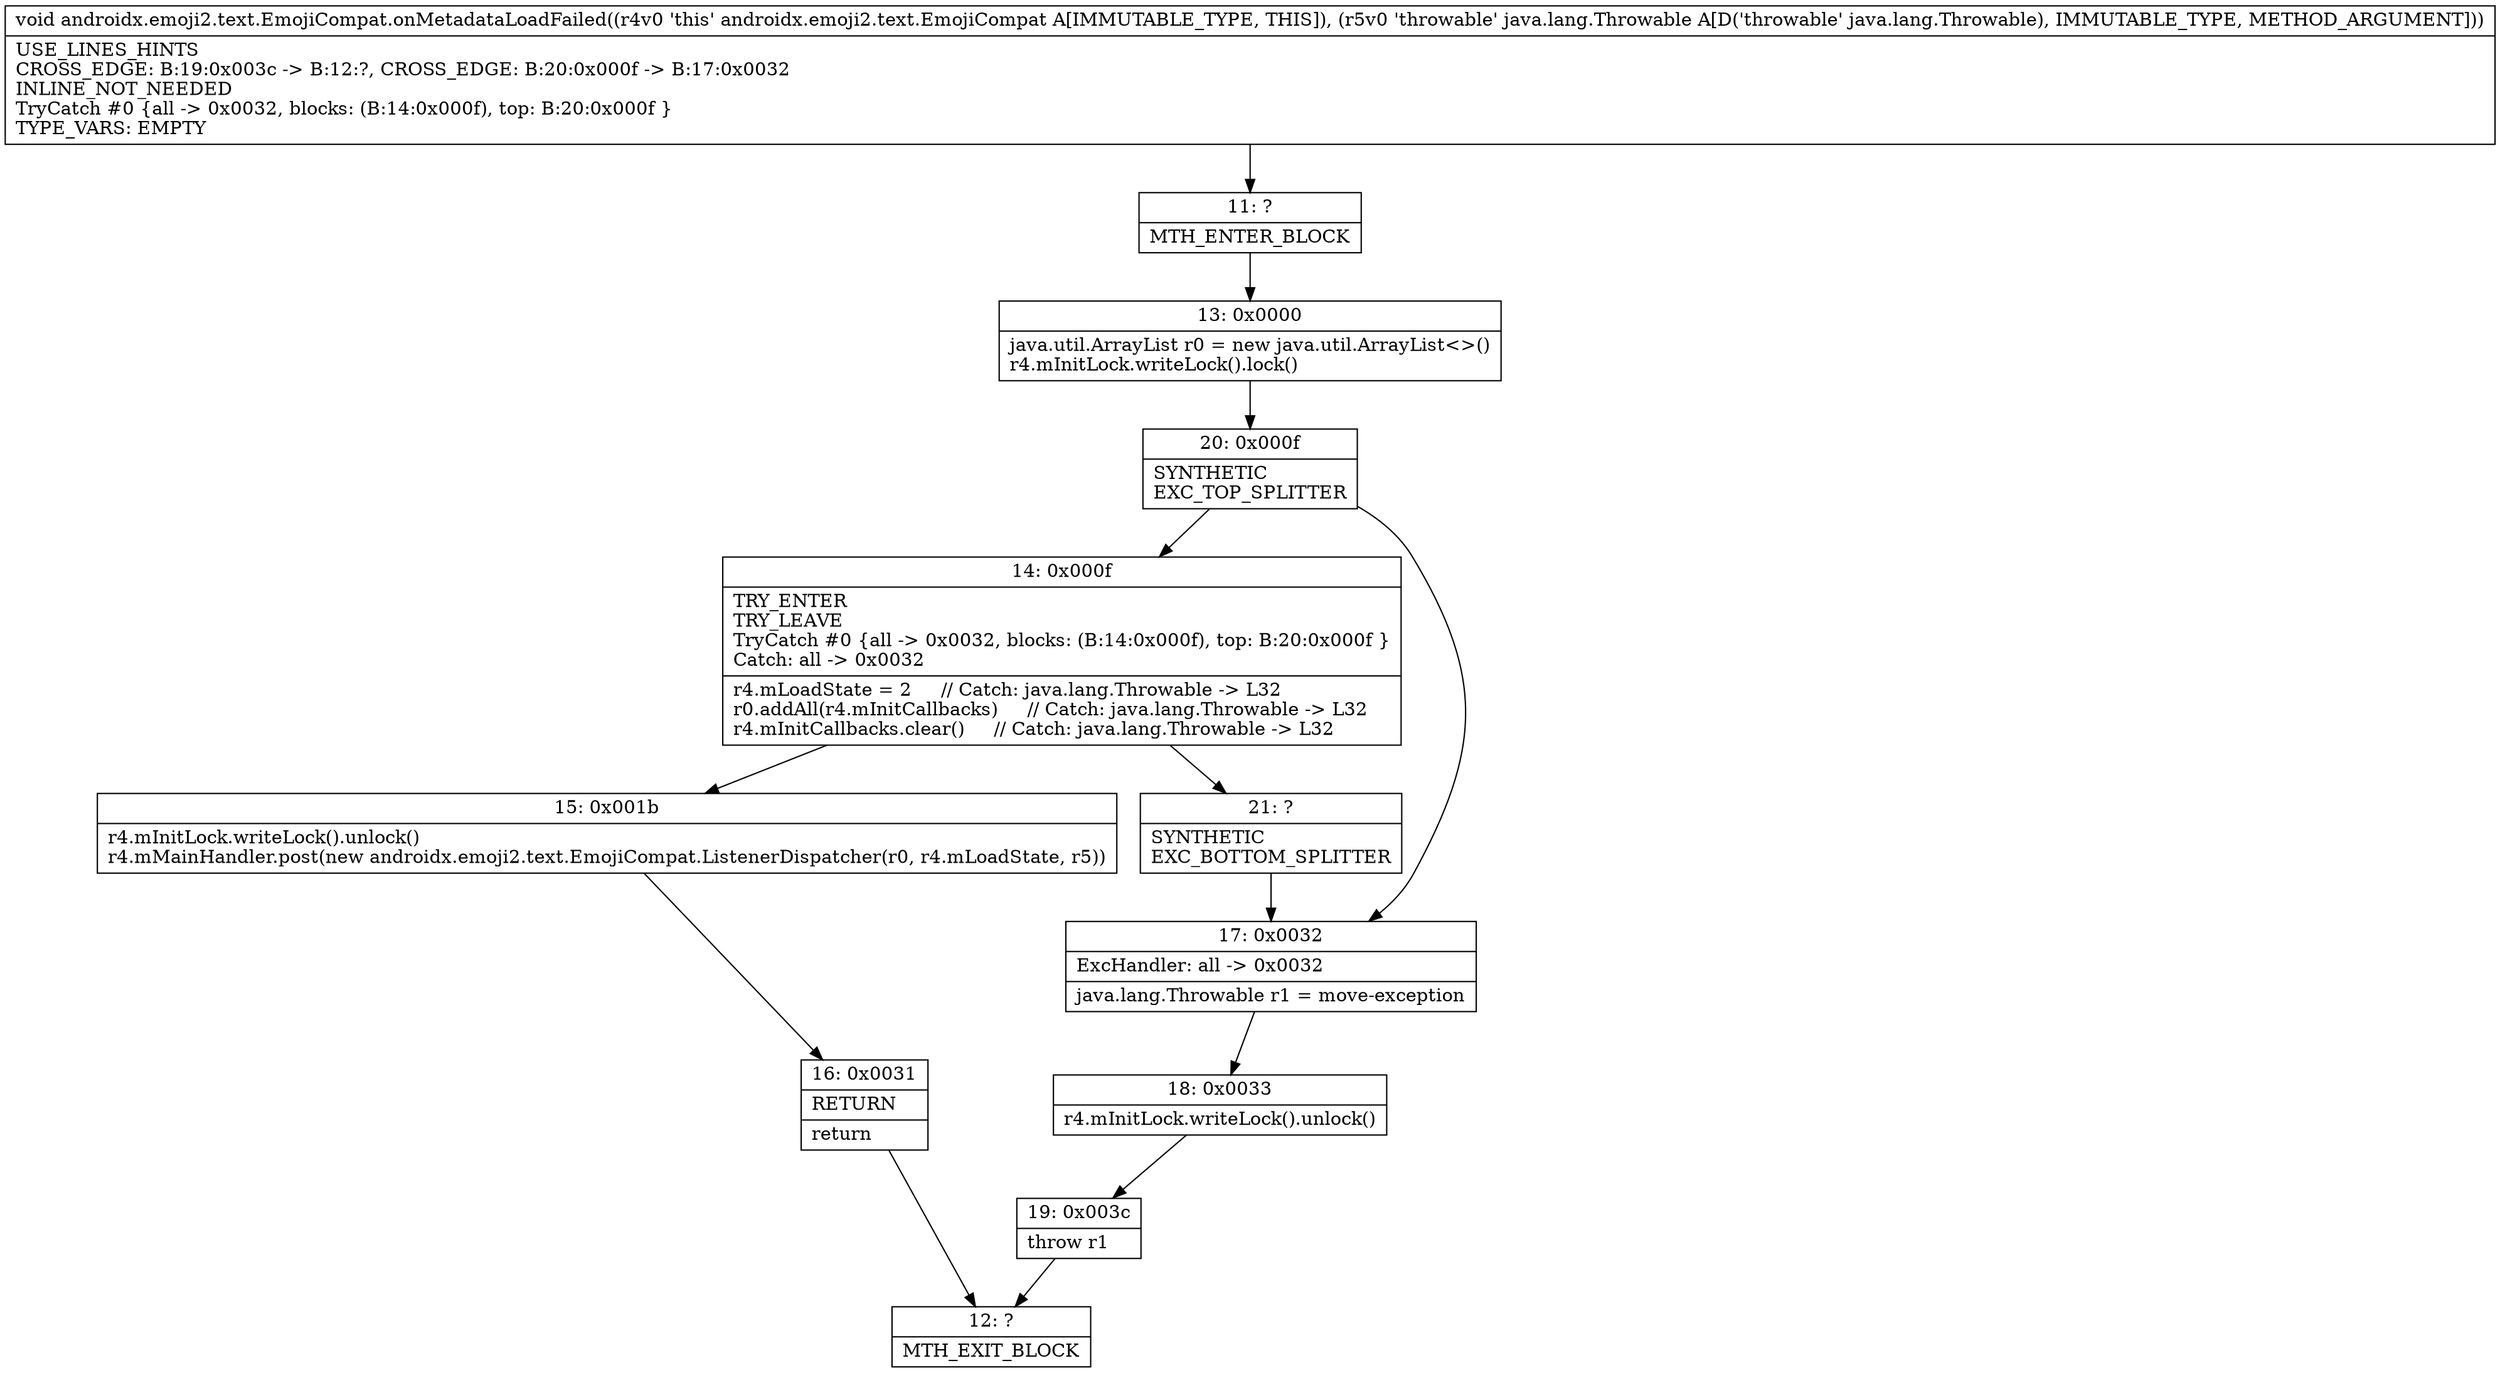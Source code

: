 digraph "CFG forandroidx.emoji2.text.EmojiCompat.onMetadataLoadFailed(Ljava\/lang\/Throwable;)V" {
Node_11 [shape=record,label="{11\:\ ?|MTH_ENTER_BLOCK\l}"];
Node_13 [shape=record,label="{13\:\ 0x0000|java.util.ArrayList r0 = new java.util.ArrayList\<\>()\lr4.mInitLock.writeLock().lock()\l}"];
Node_20 [shape=record,label="{20\:\ 0x000f|SYNTHETIC\lEXC_TOP_SPLITTER\l}"];
Node_14 [shape=record,label="{14\:\ 0x000f|TRY_ENTER\lTRY_LEAVE\lTryCatch #0 \{all \-\> 0x0032, blocks: (B:14:0x000f), top: B:20:0x000f \}\lCatch: all \-\> 0x0032\l|r4.mLoadState = 2     \/\/ Catch: java.lang.Throwable \-\> L32\lr0.addAll(r4.mInitCallbacks)     \/\/ Catch: java.lang.Throwable \-\> L32\lr4.mInitCallbacks.clear()     \/\/ Catch: java.lang.Throwable \-\> L32\l}"];
Node_15 [shape=record,label="{15\:\ 0x001b|r4.mInitLock.writeLock().unlock()\lr4.mMainHandler.post(new androidx.emoji2.text.EmojiCompat.ListenerDispatcher(r0, r4.mLoadState, r5))\l}"];
Node_16 [shape=record,label="{16\:\ 0x0031|RETURN\l|return\l}"];
Node_12 [shape=record,label="{12\:\ ?|MTH_EXIT_BLOCK\l}"];
Node_21 [shape=record,label="{21\:\ ?|SYNTHETIC\lEXC_BOTTOM_SPLITTER\l}"];
Node_17 [shape=record,label="{17\:\ 0x0032|ExcHandler: all \-\> 0x0032\l|java.lang.Throwable r1 = move\-exception\l}"];
Node_18 [shape=record,label="{18\:\ 0x0033|r4.mInitLock.writeLock().unlock()\l}"];
Node_19 [shape=record,label="{19\:\ 0x003c|throw r1\l}"];
MethodNode[shape=record,label="{void androidx.emoji2.text.EmojiCompat.onMetadataLoadFailed((r4v0 'this' androidx.emoji2.text.EmojiCompat A[IMMUTABLE_TYPE, THIS]), (r5v0 'throwable' java.lang.Throwable A[D('throwable' java.lang.Throwable), IMMUTABLE_TYPE, METHOD_ARGUMENT]))  | USE_LINES_HINTS\lCROSS_EDGE: B:19:0x003c \-\> B:12:?, CROSS_EDGE: B:20:0x000f \-\> B:17:0x0032\lINLINE_NOT_NEEDED\lTryCatch #0 \{all \-\> 0x0032, blocks: (B:14:0x000f), top: B:20:0x000f \}\lTYPE_VARS: EMPTY\l}"];
MethodNode -> Node_11;Node_11 -> Node_13;
Node_13 -> Node_20;
Node_20 -> Node_14;
Node_20 -> Node_17;
Node_14 -> Node_15;
Node_14 -> Node_21;
Node_15 -> Node_16;
Node_16 -> Node_12;
Node_21 -> Node_17;
Node_17 -> Node_18;
Node_18 -> Node_19;
Node_19 -> Node_12;
}

